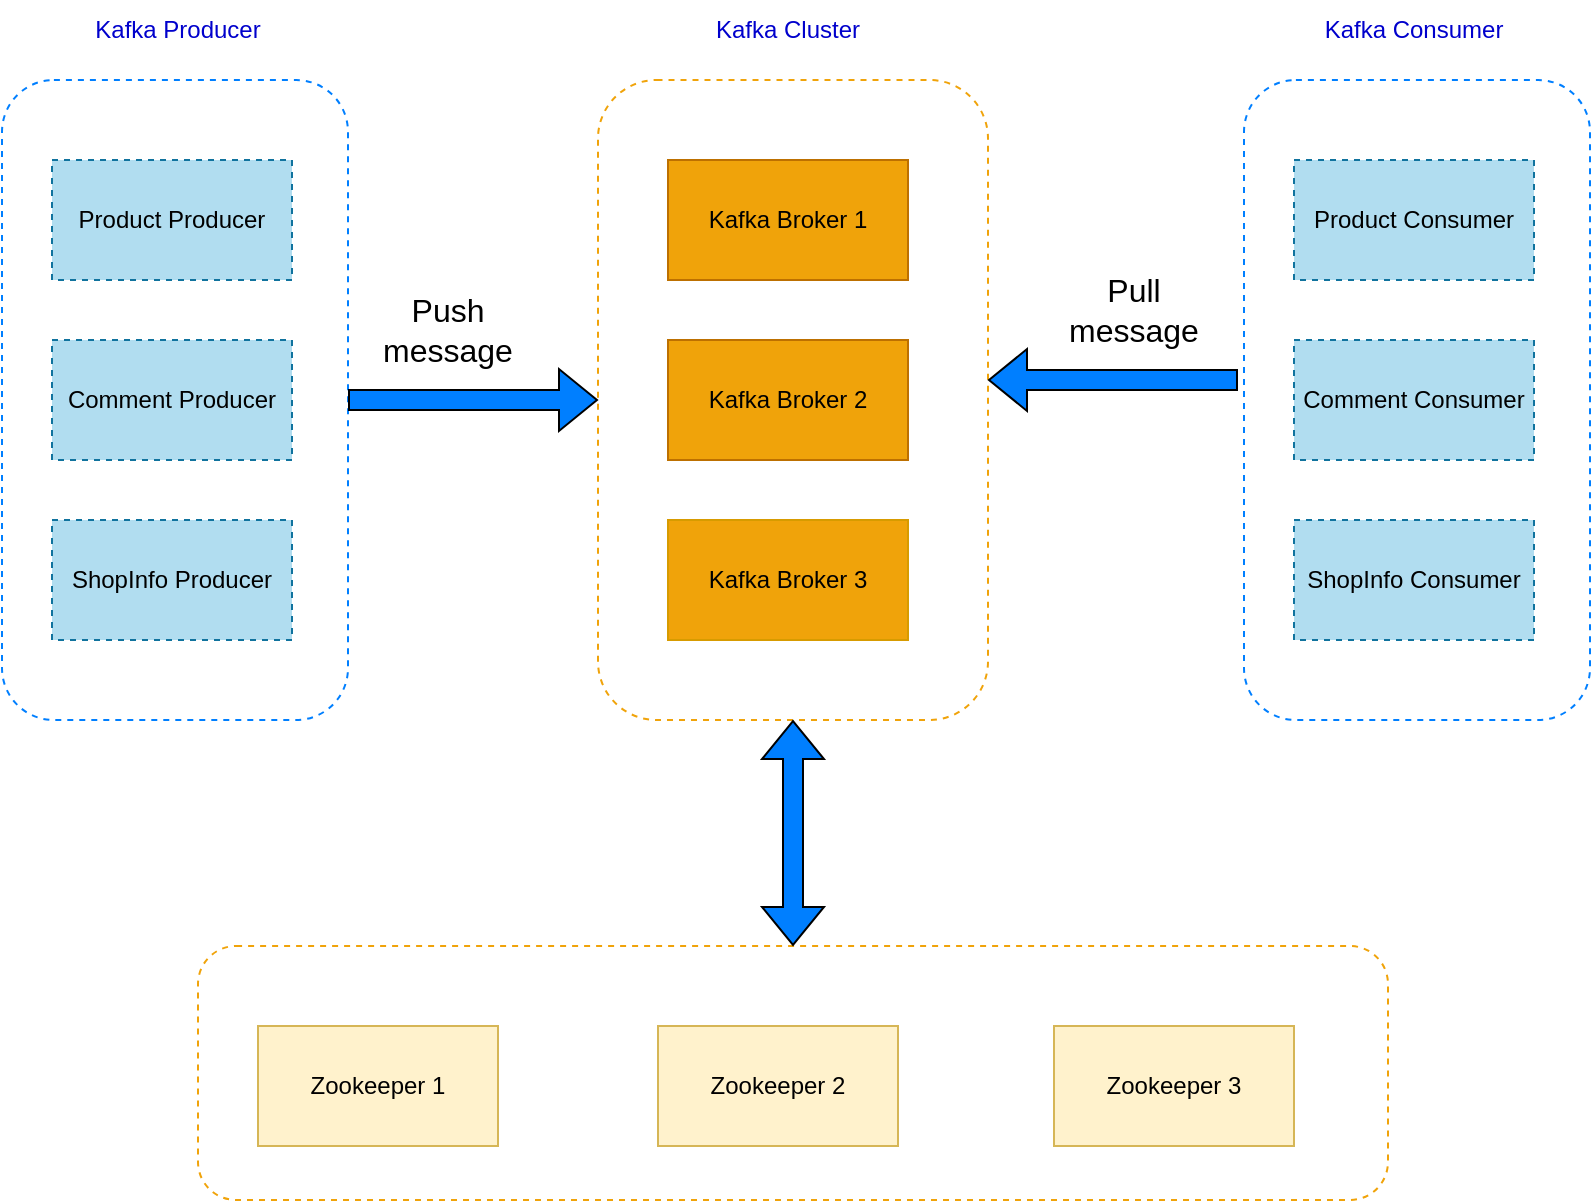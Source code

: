 <mxfile version="20.8.18" type="github">
  <diagram id="mwToAvXhce5DI-8wnwoA" name="Page-1">
    <mxGraphModel dx="992" dy="611" grid="1" gridSize="10" guides="1" tooltips="1" connect="1" arrows="1" fold="1" page="1" pageScale="1" pageWidth="850" pageHeight="1100" math="0" shadow="0">
      <root>
        <mxCell id="0" />
        <mxCell id="1" parent="0" />
        <mxCell id="2sTp-znWYyKhSrJxXBus-12" value="" style="rounded=1;whiteSpace=wrap;html=1;dashed=1;strokeColor=#007FFF;fillColor=none;" parent="1" vertex="1">
          <mxGeometry x="27" y="80" width="173" height="320" as="geometry" />
        </mxCell>
        <mxCell id="2sTp-znWYyKhSrJxXBus-10" value="" style="rounded=1;whiteSpace=wrap;html=1;dashed=1;strokeColor=#F0A30A;fillColor=none;fontColor=#ffffff;" parent="1" vertex="1">
          <mxGeometry x="125" y="513" width="595" height="127" as="geometry" />
        </mxCell>
        <mxCell id="2sTp-znWYyKhSrJxXBus-6" value="" style="rounded=1;whiteSpace=wrap;html=1;dashed=1;fillColor=none;strokeColor=#F0A30A;fontColor=#000000;" parent="1" vertex="1">
          <mxGeometry x="325" y="80" width="195" height="320" as="geometry" />
        </mxCell>
        <mxCell id="2sTp-znWYyKhSrJxXBus-1" value="Kafka Broker 1" style="rounded=0;whiteSpace=wrap;html=1;fillColor=#f0a30a;strokeColor=#BD7000;fontColor=#000000;" parent="1" vertex="1">
          <mxGeometry x="360" y="120" width="120" height="60" as="geometry" />
        </mxCell>
        <mxCell id="2sTp-znWYyKhSrJxXBus-4" value="Kafka Broker 2" style="rounded=0;whiteSpace=wrap;html=1;fillColor=#f0a30a;strokeColor=#BD7000;fontColor=#000000;" parent="1" vertex="1">
          <mxGeometry x="360" y="210" width="120" height="60" as="geometry" />
        </mxCell>
        <mxCell id="2sTp-znWYyKhSrJxXBus-5" value="Kafka Broker 3" style="rounded=0;whiteSpace=wrap;html=1;fillColor=#f0a30a;strokeColor=#D79B00;fontColor=#000000;" parent="1" vertex="1">
          <mxGeometry x="360" y="300" width="120" height="60" as="geometry" />
        </mxCell>
        <mxCell id="2sTp-znWYyKhSrJxXBus-7" value="Zookeeper 1" style="rounded=0;whiteSpace=wrap;html=1;fillColor=#fff2cc;strokeColor=#d6b656;" parent="1" vertex="1">
          <mxGeometry x="155" y="553" width="120" height="60" as="geometry" />
        </mxCell>
        <mxCell id="2sTp-znWYyKhSrJxXBus-8" value="Zookeeper 2" style="rounded=0;whiteSpace=wrap;html=1;fillColor=#fff2cc;strokeColor=#d6b656;" parent="1" vertex="1">
          <mxGeometry x="355" y="553" width="120" height="60" as="geometry" />
        </mxCell>
        <mxCell id="2sTp-znWYyKhSrJxXBus-9" value="Zookeeper 3" style="rounded=0;whiteSpace=wrap;html=1;fillColor=#fff2cc;strokeColor=#d6b656;" parent="1" vertex="1">
          <mxGeometry x="553" y="553" width="120" height="60" as="geometry" />
        </mxCell>
        <mxCell id="2sTp-znWYyKhSrJxXBus-11" value="" style="shape=flexArrow;endArrow=classic;startArrow=classic;html=1;rounded=0;entryX=0.5;entryY=1;entryDx=0;entryDy=0;fillColor=#007FFF;exitX=0.5;exitY=0;exitDx=0;exitDy=0;" parent="1" source="2sTp-znWYyKhSrJxXBus-10" target="2sTp-znWYyKhSrJxXBus-6" edge="1">
          <mxGeometry width="100" height="100" relative="1" as="geometry">
            <mxPoint x="440" y="510" as="sourcePoint" />
            <mxPoint x="260" y="320" as="targetPoint" />
          </mxGeometry>
        </mxCell>
        <mxCell id="2sTp-znWYyKhSrJxXBus-13" value="Product Producer" style="rounded=0;whiteSpace=wrap;html=1;dashed=1;strokeColor=#10739e;fillColor=#b1ddf0;" parent="1" vertex="1">
          <mxGeometry x="52" y="120" width="120" height="60" as="geometry" />
        </mxCell>
        <mxCell id="2sTp-znWYyKhSrJxXBus-16" value="Comment Producer" style="rounded=0;whiteSpace=wrap;html=1;dashed=1;strokeColor=#10739e;fillColor=#b1ddf0;" parent="1" vertex="1">
          <mxGeometry x="52" y="210" width="120" height="60" as="geometry" />
        </mxCell>
        <mxCell id="2sTp-znWYyKhSrJxXBus-17" value="ShopInfo Producer" style="rounded=0;whiteSpace=wrap;html=1;dashed=1;strokeColor=#10739e;fillColor=#b1ddf0;" parent="1" vertex="1">
          <mxGeometry x="52" y="300" width="120" height="60" as="geometry" />
        </mxCell>
        <mxCell id="2sTp-znWYyKhSrJxXBus-19" value="" style="shape=flexArrow;endArrow=classic;startArrow=none;html=1;rounded=0;entryX=0;entryY=0.5;entryDx=0;entryDy=0;fillColor=#007FFF;exitX=1;exitY=0.5;exitDx=0;exitDy=0;startFill=0;" parent="1" source="2sTp-znWYyKhSrJxXBus-12" target="2sTp-znWYyKhSrJxXBus-6" edge="1">
          <mxGeometry width="100" height="100" relative="1" as="geometry">
            <mxPoint x="250" y="240" as="sourcePoint" />
            <mxPoint x="230" y="220" as="targetPoint" />
          </mxGeometry>
        </mxCell>
        <mxCell id="2sTp-znWYyKhSrJxXBus-24" value="" style="rounded=1;whiteSpace=wrap;html=1;dashed=1;strokeColor=#007FFF;fillColor=none;" parent="1" vertex="1">
          <mxGeometry x="648" y="80" width="173" height="320" as="geometry" />
        </mxCell>
        <mxCell id="2sTp-znWYyKhSrJxXBus-25" value="Product Consumer" style="rounded=0;whiteSpace=wrap;html=1;dashed=1;strokeColor=#10739e;fillColor=#b1ddf0;" parent="1" vertex="1">
          <mxGeometry x="673" y="120" width="120" height="60" as="geometry" />
        </mxCell>
        <mxCell id="2sTp-znWYyKhSrJxXBus-26" value="Comment Consumer" style="rounded=0;whiteSpace=wrap;html=1;dashed=1;strokeColor=#10739e;fillColor=#b1ddf0;" parent="1" vertex="1">
          <mxGeometry x="673" y="210" width="120" height="60" as="geometry" />
        </mxCell>
        <mxCell id="2sTp-znWYyKhSrJxXBus-27" value="ShopInfo Consumer" style="rounded=0;whiteSpace=wrap;html=1;dashed=1;strokeColor=#10739e;fillColor=#b1ddf0;" parent="1" vertex="1">
          <mxGeometry x="673" y="300" width="120" height="60" as="geometry" />
        </mxCell>
        <mxCell id="2sTp-znWYyKhSrJxXBus-28" value="" style="shape=flexArrow;endArrow=none;startArrow=classic;html=1;rounded=0;entryX=0;entryY=0.5;entryDx=0;entryDy=0;fillColor=#007FFF;exitX=1;exitY=0.5;exitDx=0;exitDy=0;endFill=0;" parent="1" edge="1">
          <mxGeometry width="100" height="100" relative="1" as="geometry">
            <mxPoint x="520" y="230" as="sourcePoint" />
            <mxPoint x="645" y="230" as="targetPoint" />
          </mxGeometry>
        </mxCell>
        <mxCell id="2sTp-znWYyKhSrJxXBus-29" value="&lt;font color=&quot;#0000cc&quot;&gt;Kafka Producer&lt;/font&gt;" style="text;html=1;strokeColor=none;fillColor=none;align=center;verticalAlign=middle;whiteSpace=wrap;rounded=0;dashed=1;" parent="1" vertex="1">
          <mxGeometry x="52" y="40" width="126" height="30" as="geometry" />
        </mxCell>
        <mxCell id="2sTp-znWYyKhSrJxXBus-31" value="&lt;font color=&quot;#0000cc&quot;&gt;Kafka Cluster&lt;/font&gt;" style="text;html=1;strokeColor=none;fillColor=none;align=center;verticalAlign=middle;whiteSpace=wrap;rounded=0;dashed=1;" parent="1" vertex="1">
          <mxGeometry x="357" y="40" width="126" height="30" as="geometry" />
        </mxCell>
        <mxCell id="2sTp-znWYyKhSrJxXBus-32" value="&lt;font color=&quot;#0000cc&quot;&gt;Kafka Consumer&lt;/font&gt;" style="text;html=1;strokeColor=none;fillColor=none;align=center;verticalAlign=middle;whiteSpace=wrap;rounded=0;dashed=1;" parent="1" vertex="1">
          <mxGeometry x="670" y="40" width="126" height="30" as="geometry" />
        </mxCell>
        <mxCell id="5GS1C7OomjHBA69fNeBO-1" value="&lt;font style=&quot;font-size: 16px;&quot;&gt;Push message&lt;/font&gt;" style="text;html=1;strokeColor=none;fillColor=none;align=center;verticalAlign=middle;whiteSpace=wrap;rounded=0;" vertex="1" parent="1">
          <mxGeometry x="210" y="180" width="80" height="50" as="geometry" />
        </mxCell>
        <mxCell id="5GS1C7OomjHBA69fNeBO-2" value="&lt;font style=&quot;font-size: 16px;&quot;&gt;Pull message&lt;/font&gt;" style="text;html=1;strokeColor=none;fillColor=none;align=center;verticalAlign=middle;whiteSpace=wrap;rounded=0;" vertex="1" parent="1">
          <mxGeometry x="553" y="170" width="80" height="50" as="geometry" />
        </mxCell>
      </root>
    </mxGraphModel>
  </diagram>
</mxfile>
